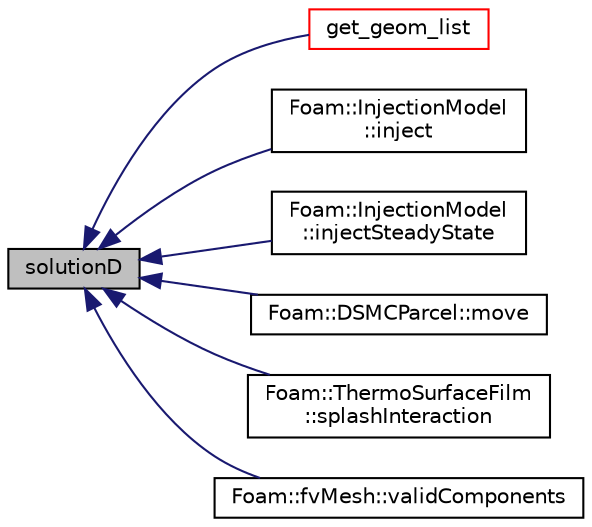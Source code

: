 digraph "solutionD"
{
  bgcolor="transparent";
  edge [fontname="Helvetica",fontsize="10",labelfontname="Helvetica",labelfontsize="10"];
  node [fontname="Helvetica",fontsize="10",shape=record];
  rankdir="LR";
  Node1 [label="solutionD",height=0.2,width=0.4,color="black", fillcolor="grey75", style="filled", fontcolor="black"];
  Node1 -> Node2 [dir="back",color="midnightblue",fontsize="10",style="solid",fontname="Helvetica"];
  Node2 [label="get_geom_list",height=0.2,width=0.4,color="red",URL="$a09610.html#a0bed30ccd3cd22e31f2d5064fb405dec"];
  Node1 -> Node3 [dir="back",color="midnightblue",fontsize="10",style="solid",fontname="Helvetica"];
  Node3 [label="Foam::InjectionModel\l::inject",height=0.2,width=0.4,color="black",URL="$a01098.html#ad56021712258ad92961ed1dcb0941870",tooltip="Main injection loop. "];
  Node1 -> Node4 [dir="back",color="midnightblue",fontsize="10",style="solid",fontname="Helvetica"];
  Node4 [label="Foam::InjectionModel\l::injectSteadyState",height=0.2,width=0.4,color="black",URL="$a01098.html#a9c90fd504e4159250942be6d20db9095",tooltip="Main injection loop - steady-state. "];
  Node1 -> Node5 [dir="back",color="midnightblue",fontsize="10",style="solid",fontname="Helvetica"];
  Node5 [label="Foam::DSMCParcel::move",height=0.2,width=0.4,color="black",URL="$a00586.html#a11bc6dce932dcca261959dab510eca54",tooltip="Move the parcel. "];
  Node1 -> Node6 [dir="back",color="midnightblue",fontsize="10",style="solid",fontname="Helvetica"];
  Node6 [label="Foam::ThermoSurfaceFilm\l::splashInteraction",height=0.2,width=0.4,color="black",URL="$a02599.html#a65079c6267ec7d21f7965e02a262d2d6",tooltip="Bai parcel splash interaction model. "];
  Node1 -> Node7 [dir="back",color="midnightblue",fontsize="10",style="solid",fontname="Helvetica"];
  Node7 [label="Foam::fvMesh::validComponents",height=0.2,width=0.4,color="black",URL="$a00876.html#a4fa7db13a87121ea00043443991647f3"];
}
